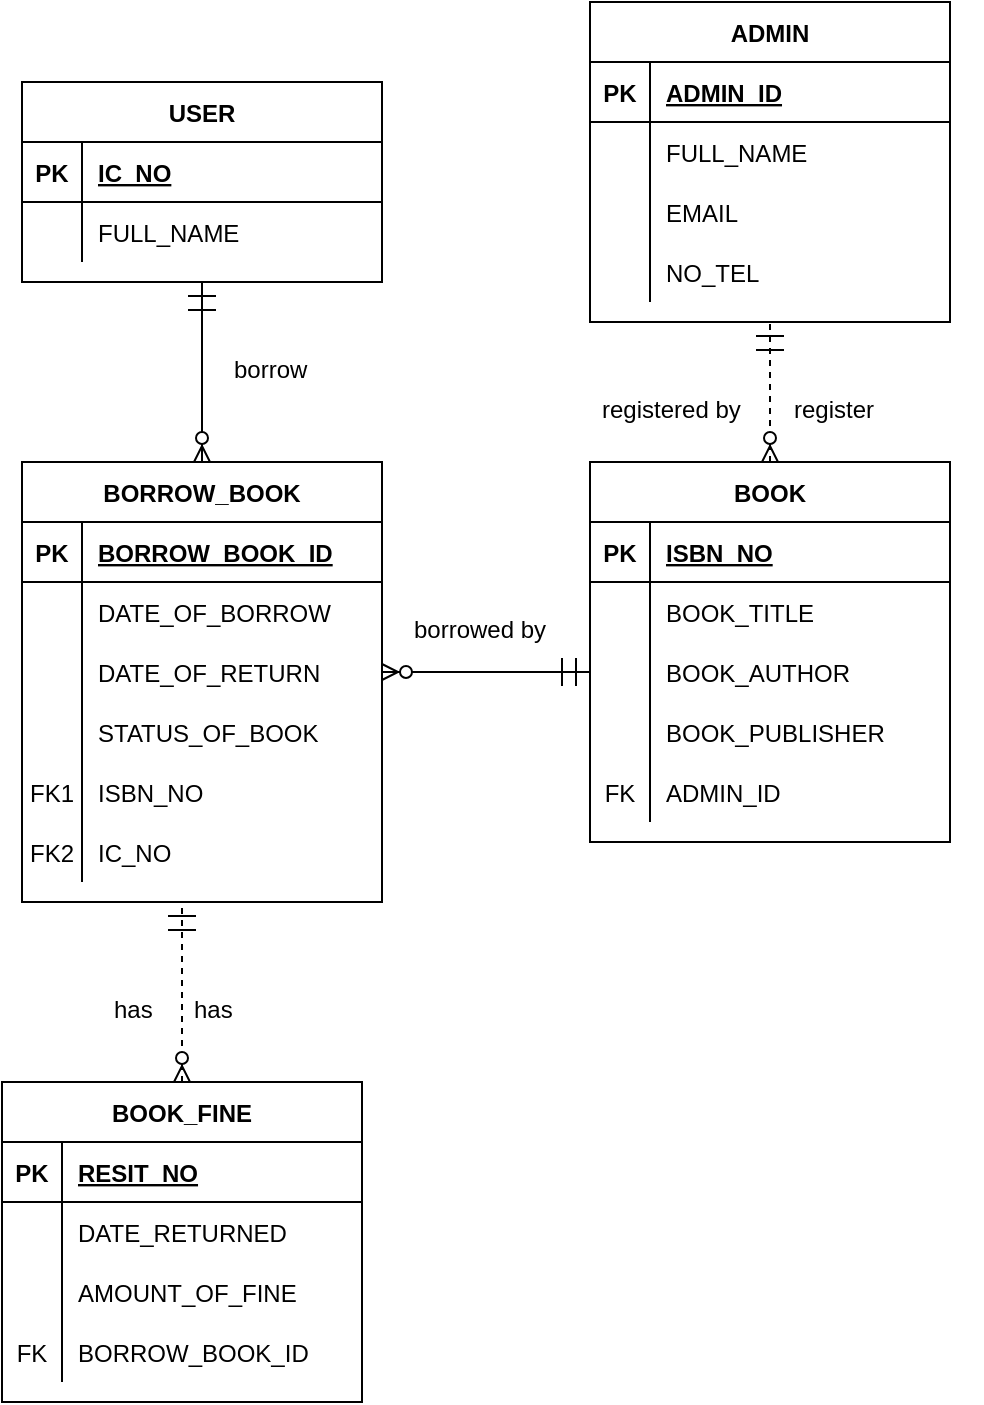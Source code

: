 <mxfile version="14.5.3" type="github">
  <diagram id="C5RBs43oDa-KdzZeNtuy" name="Page-1">
    <mxGraphModel dx="782" dy="437" grid="1" gridSize="10" guides="1" tooltips="1" connect="1" arrows="1" fold="1" page="1" pageScale="1" pageWidth="827" pageHeight="1169" math="0" shadow="0">
      <root>
        <mxCell id="WIyWlLk6GJQsqaUBKTNV-0" />
        <mxCell id="WIyWlLk6GJQsqaUBKTNV-1" parent="WIyWlLk6GJQsqaUBKTNV-0" />
        <mxCell id="B-8rYxw4rnspxTBN8n_3-0" value="USER" style="shape=table;startSize=30;container=1;collapsible=1;childLayout=tableLayout;fixedRows=1;rowLines=0;fontStyle=1;align=center;resizeLast=1;" vertex="1" parent="WIyWlLk6GJQsqaUBKTNV-1">
          <mxGeometry x="130" y="90" width="180" height="100" as="geometry" />
        </mxCell>
        <mxCell id="B-8rYxw4rnspxTBN8n_3-1" value="" style="shape=partialRectangle;collapsible=0;dropTarget=0;pointerEvents=0;fillColor=none;top=0;left=0;bottom=1;right=0;points=[[0,0.5],[1,0.5]];portConstraint=eastwest;" vertex="1" parent="B-8rYxw4rnspxTBN8n_3-0">
          <mxGeometry y="30" width="180" height="30" as="geometry" />
        </mxCell>
        <mxCell id="B-8rYxw4rnspxTBN8n_3-2" value="PK" style="shape=partialRectangle;connectable=0;fillColor=none;top=0;left=0;bottom=0;right=0;fontStyle=1;overflow=hidden;" vertex="1" parent="B-8rYxw4rnspxTBN8n_3-1">
          <mxGeometry width="30" height="30" as="geometry" />
        </mxCell>
        <mxCell id="B-8rYxw4rnspxTBN8n_3-3" value="IC_NO" style="shape=partialRectangle;connectable=0;fillColor=none;top=0;left=0;bottom=0;right=0;align=left;spacingLeft=6;fontStyle=5;overflow=hidden;" vertex="1" parent="B-8rYxw4rnspxTBN8n_3-1">
          <mxGeometry x="30" width="150" height="30" as="geometry" />
        </mxCell>
        <mxCell id="B-8rYxw4rnspxTBN8n_3-4" value="" style="shape=partialRectangle;collapsible=0;dropTarget=0;pointerEvents=0;fillColor=none;top=0;left=0;bottom=0;right=0;points=[[0,0.5],[1,0.5]];portConstraint=eastwest;" vertex="1" parent="B-8rYxw4rnspxTBN8n_3-0">
          <mxGeometry y="60" width="180" height="30" as="geometry" />
        </mxCell>
        <mxCell id="B-8rYxw4rnspxTBN8n_3-5" value="" style="shape=partialRectangle;connectable=0;fillColor=none;top=0;left=0;bottom=0;right=0;editable=1;overflow=hidden;" vertex="1" parent="B-8rYxw4rnspxTBN8n_3-4">
          <mxGeometry width="30" height="30" as="geometry" />
        </mxCell>
        <mxCell id="B-8rYxw4rnspxTBN8n_3-6" value="FULL_NAME" style="shape=partialRectangle;connectable=0;fillColor=none;top=0;left=0;bottom=0;right=0;align=left;spacingLeft=6;overflow=hidden;" vertex="1" parent="B-8rYxw4rnspxTBN8n_3-4">
          <mxGeometry x="30" width="150" height="30" as="geometry" />
        </mxCell>
        <mxCell id="B-8rYxw4rnspxTBN8n_3-13" value="ADMIN" style="shape=table;startSize=30;container=1;collapsible=1;childLayout=tableLayout;fixedRows=1;rowLines=0;fontStyle=1;align=center;resizeLast=1;" vertex="1" parent="WIyWlLk6GJQsqaUBKTNV-1">
          <mxGeometry x="414" y="50" width="180" height="160" as="geometry" />
        </mxCell>
        <mxCell id="B-8rYxw4rnspxTBN8n_3-14" value="" style="shape=partialRectangle;collapsible=0;dropTarget=0;pointerEvents=0;fillColor=none;top=0;left=0;bottom=1;right=0;points=[[0,0.5],[1,0.5]];portConstraint=eastwest;" vertex="1" parent="B-8rYxw4rnspxTBN8n_3-13">
          <mxGeometry y="30" width="180" height="30" as="geometry" />
        </mxCell>
        <mxCell id="B-8rYxw4rnspxTBN8n_3-15" value="PK" style="shape=partialRectangle;connectable=0;fillColor=none;top=0;left=0;bottom=0;right=0;fontStyle=1;overflow=hidden;" vertex="1" parent="B-8rYxw4rnspxTBN8n_3-14">
          <mxGeometry width="30" height="30" as="geometry" />
        </mxCell>
        <mxCell id="B-8rYxw4rnspxTBN8n_3-16" value="ADMIN_ID" style="shape=partialRectangle;connectable=0;fillColor=none;top=0;left=0;bottom=0;right=0;align=left;spacingLeft=6;fontStyle=5;overflow=hidden;" vertex="1" parent="B-8rYxw4rnspxTBN8n_3-14">
          <mxGeometry x="30" width="150" height="30" as="geometry" />
        </mxCell>
        <mxCell id="B-8rYxw4rnspxTBN8n_3-17" value="" style="shape=partialRectangle;collapsible=0;dropTarget=0;pointerEvents=0;fillColor=none;top=0;left=0;bottom=0;right=0;points=[[0,0.5],[1,0.5]];portConstraint=eastwest;" vertex="1" parent="B-8rYxw4rnspxTBN8n_3-13">
          <mxGeometry y="60" width="180" height="30" as="geometry" />
        </mxCell>
        <mxCell id="B-8rYxw4rnspxTBN8n_3-18" value="" style="shape=partialRectangle;connectable=0;fillColor=none;top=0;left=0;bottom=0;right=0;editable=1;overflow=hidden;" vertex="1" parent="B-8rYxw4rnspxTBN8n_3-17">
          <mxGeometry width="30" height="30" as="geometry" />
        </mxCell>
        <mxCell id="B-8rYxw4rnspxTBN8n_3-19" value="FULL_NAME" style="shape=partialRectangle;connectable=0;fillColor=none;top=0;left=0;bottom=0;right=0;align=left;spacingLeft=6;overflow=hidden;" vertex="1" parent="B-8rYxw4rnspxTBN8n_3-17">
          <mxGeometry x="30" width="150" height="30" as="geometry" />
        </mxCell>
        <mxCell id="B-8rYxw4rnspxTBN8n_3-20" value="" style="shape=partialRectangle;collapsible=0;dropTarget=0;pointerEvents=0;fillColor=none;top=0;left=0;bottom=0;right=0;points=[[0,0.5],[1,0.5]];portConstraint=eastwest;" vertex="1" parent="B-8rYxw4rnspxTBN8n_3-13">
          <mxGeometry y="90" width="180" height="30" as="geometry" />
        </mxCell>
        <mxCell id="B-8rYxw4rnspxTBN8n_3-21" value="" style="shape=partialRectangle;connectable=0;fillColor=none;top=0;left=0;bottom=0;right=0;editable=1;overflow=hidden;" vertex="1" parent="B-8rYxw4rnspxTBN8n_3-20">
          <mxGeometry width="30" height="30" as="geometry" />
        </mxCell>
        <mxCell id="B-8rYxw4rnspxTBN8n_3-22" value="EMAIL" style="shape=partialRectangle;connectable=0;fillColor=none;top=0;left=0;bottom=0;right=0;align=left;spacingLeft=6;overflow=hidden;" vertex="1" parent="B-8rYxw4rnspxTBN8n_3-20">
          <mxGeometry x="30" width="150" height="30" as="geometry" />
        </mxCell>
        <mxCell id="B-8rYxw4rnspxTBN8n_3-23" value="" style="shape=partialRectangle;collapsible=0;dropTarget=0;pointerEvents=0;fillColor=none;top=0;left=0;bottom=0;right=0;points=[[0,0.5],[1,0.5]];portConstraint=eastwest;" vertex="1" parent="B-8rYxw4rnspxTBN8n_3-13">
          <mxGeometry y="120" width="180" height="30" as="geometry" />
        </mxCell>
        <mxCell id="B-8rYxw4rnspxTBN8n_3-24" value="" style="shape=partialRectangle;connectable=0;fillColor=none;top=0;left=0;bottom=0;right=0;editable=1;overflow=hidden;" vertex="1" parent="B-8rYxw4rnspxTBN8n_3-23">
          <mxGeometry width="30" height="30" as="geometry" />
        </mxCell>
        <mxCell id="B-8rYxw4rnspxTBN8n_3-25" value="NO_TEL" style="shape=partialRectangle;connectable=0;fillColor=none;top=0;left=0;bottom=0;right=0;align=left;spacingLeft=6;overflow=hidden;" vertex="1" parent="B-8rYxw4rnspxTBN8n_3-23">
          <mxGeometry x="30" width="150" height="30" as="geometry" />
        </mxCell>
        <mxCell id="B-8rYxw4rnspxTBN8n_3-26" value="BORROW_BOOK" style="shape=table;startSize=30;container=1;collapsible=1;childLayout=tableLayout;fixedRows=1;rowLines=0;fontStyle=1;align=center;resizeLast=1;" vertex="1" parent="WIyWlLk6GJQsqaUBKTNV-1">
          <mxGeometry x="130" y="280" width="180" height="220" as="geometry" />
        </mxCell>
        <mxCell id="B-8rYxw4rnspxTBN8n_3-27" value="" style="shape=partialRectangle;collapsible=0;dropTarget=0;pointerEvents=0;fillColor=none;top=0;left=0;bottom=1;right=0;points=[[0,0.5],[1,0.5]];portConstraint=eastwest;" vertex="1" parent="B-8rYxw4rnspxTBN8n_3-26">
          <mxGeometry y="30" width="180" height="30" as="geometry" />
        </mxCell>
        <mxCell id="B-8rYxw4rnspxTBN8n_3-28" value="PK" style="shape=partialRectangle;connectable=0;fillColor=none;top=0;left=0;bottom=0;right=0;fontStyle=1;overflow=hidden;" vertex="1" parent="B-8rYxw4rnspxTBN8n_3-27">
          <mxGeometry width="30" height="30" as="geometry" />
        </mxCell>
        <mxCell id="B-8rYxw4rnspxTBN8n_3-29" value="BORROW_BOOK_ID" style="shape=partialRectangle;connectable=0;fillColor=none;top=0;left=0;bottom=0;right=0;align=left;spacingLeft=6;fontStyle=5;overflow=hidden;" vertex="1" parent="B-8rYxw4rnspxTBN8n_3-27">
          <mxGeometry x="30" width="150" height="30" as="geometry" />
        </mxCell>
        <mxCell id="B-8rYxw4rnspxTBN8n_3-30" value="" style="shape=partialRectangle;collapsible=0;dropTarget=0;pointerEvents=0;fillColor=none;top=0;left=0;bottom=0;right=0;points=[[0,0.5],[1,0.5]];portConstraint=eastwest;" vertex="1" parent="B-8rYxw4rnspxTBN8n_3-26">
          <mxGeometry y="60" width="180" height="30" as="geometry" />
        </mxCell>
        <mxCell id="B-8rYxw4rnspxTBN8n_3-31" value="" style="shape=partialRectangle;connectable=0;fillColor=none;top=0;left=0;bottom=0;right=0;editable=1;overflow=hidden;" vertex="1" parent="B-8rYxw4rnspxTBN8n_3-30">
          <mxGeometry width="30" height="30" as="geometry" />
        </mxCell>
        <mxCell id="B-8rYxw4rnspxTBN8n_3-32" value="DATE_OF_BORROW" style="shape=partialRectangle;connectable=0;fillColor=none;top=0;left=0;bottom=0;right=0;align=left;spacingLeft=6;overflow=hidden;" vertex="1" parent="B-8rYxw4rnspxTBN8n_3-30">
          <mxGeometry x="30" width="150" height="30" as="geometry" />
        </mxCell>
        <mxCell id="B-8rYxw4rnspxTBN8n_3-33" value="" style="shape=partialRectangle;collapsible=0;dropTarget=0;pointerEvents=0;fillColor=none;top=0;left=0;bottom=0;right=0;points=[[0,0.5],[1,0.5]];portConstraint=eastwest;" vertex="1" parent="B-8rYxw4rnspxTBN8n_3-26">
          <mxGeometry y="90" width="180" height="30" as="geometry" />
        </mxCell>
        <mxCell id="B-8rYxw4rnspxTBN8n_3-34" value="" style="shape=partialRectangle;connectable=0;fillColor=none;top=0;left=0;bottom=0;right=0;editable=1;overflow=hidden;" vertex="1" parent="B-8rYxw4rnspxTBN8n_3-33">
          <mxGeometry width="30" height="30" as="geometry" />
        </mxCell>
        <mxCell id="B-8rYxw4rnspxTBN8n_3-35" value="DATE_OF_RETURN" style="shape=partialRectangle;connectable=0;fillColor=none;top=0;left=0;bottom=0;right=0;align=left;spacingLeft=6;overflow=hidden;" vertex="1" parent="B-8rYxw4rnspxTBN8n_3-33">
          <mxGeometry x="30" width="150" height="30" as="geometry" />
        </mxCell>
        <mxCell id="B-8rYxw4rnspxTBN8n_3-36" value="" style="shape=partialRectangle;collapsible=0;dropTarget=0;pointerEvents=0;fillColor=none;top=0;left=0;bottom=0;right=0;points=[[0,0.5],[1,0.5]];portConstraint=eastwest;" vertex="1" parent="B-8rYxw4rnspxTBN8n_3-26">
          <mxGeometry y="120" width="180" height="30" as="geometry" />
        </mxCell>
        <mxCell id="B-8rYxw4rnspxTBN8n_3-37" value="" style="shape=partialRectangle;connectable=0;fillColor=none;top=0;left=0;bottom=0;right=0;editable=1;overflow=hidden;" vertex="1" parent="B-8rYxw4rnspxTBN8n_3-36">
          <mxGeometry width="30" height="30" as="geometry" />
        </mxCell>
        <mxCell id="B-8rYxw4rnspxTBN8n_3-38" value="STATUS_OF_BOOK" style="shape=partialRectangle;connectable=0;fillColor=none;top=0;left=0;bottom=0;right=0;align=left;spacingLeft=6;overflow=hidden;" vertex="1" parent="B-8rYxw4rnspxTBN8n_3-36">
          <mxGeometry x="30" width="150" height="30" as="geometry" />
        </mxCell>
        <mxCell id="B-8rYxw4rnspxTBN8n_3-42" value="" style="shape=partialRectangle;collapsible=0;dropTarget=0;pointerEvents=0;fillColor=none;top=0;left=0;bottom=0;right=0;points=[[0,0.5],[1,0.5]];portConstraint=eastwest;" vertex="1" parent="B-8rYxw4rnspxTBN8n_3-26">
          <mxGeometry y="150" width="180" height="30" as="geometry" />
        </mxCell>
        <mxCell id="B-8rYxw4rnspxTBN8n_3-43" value="FK1" style="shape=partialRectangle;connectable=0;fillColor=none;top=0;left=0;bottom=0;right=0;fontStyle=0;overflow=hidden;" vertex="1" parent="B-8rYxw4rnspxTBN8n_3-42">
          <mxGeometry width="30" height="30" as="geometry" />
        </mxCell>
        <mxCell id="B-8rYxw4rnspxTBN8n_3-44" value="ISBN_NO" style="shape=partialRectangle;connectable=0;fillColor=none;top=0;left=0;bottom=0;right=0;align=left;spacingLeft=6;fontStyle=0;overflow=hidden;" vertex="1" parent="B-8rYxw4rnspxTBN8n_3-42">
          <mxGeometry x="30" width="150" height="30" as="geometry" />
        </mxCell>
        <mxCell id="B-8rYxw4rnspxTBN8n_3-45" value="" style="shape=partialRectangle;collapsible=0;dropTarget=0;pointerEvents=0;fillColor=none;top=0;left=0;bottom=0;right=0;points=[[0,0.5],[1,0.5]];portConstraint=eastwest;" vertex="1" parent="B-8rYxw4rnspxTBN8n_3-26">
          <mxGeometry y="180" width="180" height="30" as="geometry" />
        </mxCell>
        <mxCell id="B-8rYxw4rnspxTBN8n_3-46" value="FK2" style="shape=partialRectangle;connectable=0;fillColor=none;top=0;left=0;bottom=0;right=0;fontStyle=0;overflow=hidden;" vertex="1" parent="B-8rYxw4rnspxTBN8n_3-45">
          <mxGeometry width="30" height="30" as="geometry" />
        </mxCell>
        <mxCell id="B-8rYxw4rnspxTBN8n_3-47" value="IC_NO" style="shape=partialRectangle;connectable=0;fillColor=none;top=0;left=0;bottom=0;right=0;align=left;spacingLeft=6;fontStyle=0;overflow=hidden;" vertex="1" parent="B-8rYxw4rnspxTBN8n_3-45">
          <mxGeometry x="30" width="150" height="30" as="geometry" />
        </mxCell>
        <mxCell id="B-8rYxw4rnspxTBN8n_3-48" value="BOOK" style="shape=table;startSize=30;container=1;collapsible=1;childLayout=tableLayout;fixedRows=1;rowLines=0;fontStyle=1;align=center;resizeLast=1;" vertex="1" parent="WIyWlLk6GJQsqaUBKTNV-1">
          <mxGeometry x="414" y="280" width="180" height="190" as="geometry" />
        </mxCell>
        <mxCell id="B-8rYxw4rnspxTBN8n_3-49" value="" style="shape=partialRectangle;collapsible=0;dropTarget=0;pointerEvents=0;fillColor=none;top=0;left=0;bottom=1;right=0;points=[[0,0.5],[1,0.5]];portConstraint=eastwest;" vertex="1" parent="B-8rYxw4rnspxTBN8n_3-48">
          <mxGeometry y="30" width="180" height="30" as="geometry" />
        </mxCell>
        <mxCell id="B-8rYxw4rnspxTBN8n_3-50" value="PK" style="shape=partialRectangle;connectable=0;fillColor=none;top=0;left=0;bottom=0;right=0;fontStyle=1;overflow=hidden;" vertex="1" parent="B-8rYxw4rnspxTBN8n_3-49">
          <mxGeometry width="30" height="30" as="geometry" />
        </mxCell>
        <mxCell id="B-8rYxw4rnspxTBN8n_3-51" value="ISBN_NO" style="shape=partialRectangle;connectable=0;fillColor=none;top=0;left=0;bottom=0;right=0;align=left;spacingLeft=6;fontStyle=5;overflow=hidden;" vertex="1" parent="B-8rYxw4rnspxTBN8n_3-49">
          <mxGeometry x="30" width="150" height="30" as="geometry" />
        </mxCell>
        <mxCell id="B-8rYxw4rnspxTBN8n_3-52" value="" style="shape=partialRectangle;collapsible=0;dropTarget=0;pointerEvents=0;fillColor=none;top=0;left=0;bottom=0;right=0;points=[[0,0.5],[1,0.5]];portConstraint=eastwest;" vertex="1" parent="B-8rYxw4rnspxTBN8n_3-48">
          <mxGeometry y="60" width="180" height="30" as="geometry" />
        </mxCell>
        <mxCell id="B-8rYxw4rnspxTBN8n_3-53" value="" style="shape=partialRectangle;connectable=0;fillColor=none;top=0;left=0;bottom=0;right=0;editable=1;overflow=hidden;" vertex="1" parent="B-8rYxw4rnspxTBN8n_3-52">
          <mxGeometry width="30" height="30" as="geometry" />
        </mxCell>
        <mxCell id="B-8rYxw4rnspxTBN8n_3-54" value="BOOK_TITLE" style="shape=partialRectangle;connectable=0;fillColor=none;top=0;left=0;bottom=0;right=0;align=left;spacingLeft=6;overflow=hidden;" vertex="1" parent="B-8rYxw4rnspxTBN8n_3-52">
          <mxGeometry x="30" width="150" height="30" as="geometry" />
        </mxCell>
        <mxCell id="B-8rYxw4rnspxTBN8n_3-55" value="" style="shape=partialRectangle;collapsible=0;dropTarget=0;pointerEvents=0;fillColor=none;top=0;left=0;bottom=0;right=0;points=[[0,0.5],[1,0.5]];portConstraint=eastwest;" vertex="1" parent="B-8rYxw4rnspxTBN8n_3-48">
          <mxGeometry y="90" width="180" height="30" as="geometry" />
        </mxCell>
        <mxCell id="B-8rYxw4rnspxTBN8n_3-56" value="" style="shape=partialRectangle;connectable=0;fillColor=none;top=0;left=0;bottom=0;right=0;editable=1;overflow=hidden;" vertex="1" parent="B-8rYxw4rnspxTBN8n_3-55">
          <mxGeometry width="30" height="30" as="geometry" />
        </mxCell>
        <mxCell id="B-8rYxw4rnspxTBN8n_3-57" value="BOOK_AUTHOR" style="shape=partialRectangle;connectable=0;fillColor=none;top=0;left=0;bottom=0;right=0;align=left;spacingLeft=6;overflow=hidden;" vertex="1" parent="B-8rYxw4rnspxTBN8n_3-55">
          <mxGeometry x="30" width="150" height="30" as="geometry" />
        </mxCell>
        <mxCell id="B-8rYxw4rnspxTBN8n_3-58" value="" style="shape=partialRectangle;collapsible=0;dropTarget=0;pointerEvents=0;fillColor=none;top=0;left=0;bottom=0;right=0;points=[[0,0.5],[1,0.5]];portConstraint=eastwest;" vertex="1" parent="B-8rYxw4rnspxTBN8n_3-48">
          <mxGeometry y="120" width="180" height="30" as="geometry" />
        </mxCell>
        <mxCell id="B-8rYxw4rnspxTBN8n_3-59" value="" style="shape=partialRectangle;connectable=0;fillColor=none;top=0;left=0;bottom=0;right=0;editable=1;overflow=hidden;" vertex="1" parent="B-8rYxw4rnspxTBN8n_3-58">
          <mxGeometry width="30" height="30" as="geometry" />
        </mxCell>
        <mxCell id="B-8rYxw4rnspxTBN8n_3-60" value="BOOK_PUBLISHER" style="shape=partialRectangle;connectable=0;fillColor=none;top=0;left=0;bottom=0;right=0;align=left;spacingLeft=6;overflow=hidden;" vertex="1" parent="B-8rYxw4rnspxTBN8n_3-58">
          <mxGeometry x="30" width="150" height="30" as="geometry" />
        </mxCell>
        <mxCell id="B-8rYxw4rnspxTBN8n_3-61" value="" style="shape=partialRectangle;collapsible=0;dropTarget=0;pointerEvents=0;fillColor=none;top=0;left=0;bottom=0;right=0;points=[[0,0.5],[1,0.5]];portConstraint=eastwest;" vertex="1" parent="B-8rYxw4rnspxTBN8n_3-48">
          <mxGeometry y="150" width="180" height="30" as="geometry" />
        </mxCell>
        <mxCell id="B-8rYxw4rnspxTBN8n_3-62" value="FK" style="shape=partialRectangle;connectable=0;fillColor=none;top=0;left=0;bottom=0;right=0;fontStyle=0;overflow=hidden;" vertex="1" parent="B-8rYxw4rnspxTBN8n_3-61">
          <mxGeometry width="30" height="30" as="geometry" />
        </mxCell>
        <mxCell id="B-8rYxw4rnspxTBN8n_3-63" value="ADMIN_ID" style="shape=partialRectangle;connectable=0;fillColor=none;top=0;left=0;bottom=0;right=0;align=left;spacingLeft=6;fontStyle=0;overflow=hidden;" vertex="1" parent="B-8rYxw4rnspxTBN8n_3-61">
          <mxGeometry x="30" width="150" height="30" as="geometry" />
        </mxCell>
        <mxCell id="B-8rYxw4rnspxTBN8n_3-64" value="BOOK_FINE" style="shape=table;startSize=30;container=1;collapsible=1;childLayout=tableLayout;fixedRows=1;rowLines=0;fontStyle=1;align=center;resizeLast=1;" vertex="1" parent="WIyWlLk6GJQsqaUBKTNV-1">
          <mxGeometry x="120" y="590" width="180" height="160" as="geometry" />
        </mxCell>
        <mxCell id="B-8rYxw4rnspxTBN8n_3-65" value="" style="shape=partialRectangle;collapsible=0;dropTarget=0;pointerEvents=0;fillColor=none;top=0;left=0;bottom=1;right=0;points=[[0,0.5],[1,0.5]];portConstraint=eastwest;" vertex="1" parent="B-8rYxw4rnspxTBN8n_3-64">
          <mxGeometry y="30" width="180" height="30" as="geometry" />
        </mxCell>
        <mxCell id="B-8rYxw4rnspxTBN8n_3-66" value="PK" style="shape=partialRectangle;connectable=0;fillColor=none;top=0;left=0;bottom=0;right=0;fontStyle=1;overflow=hidden;" vertex="1" parent="B-8rYxw4rnspxTBN8n_3-65">
          <mxGeometry width="30" height="30" as="geometry" />
        </mxCell>
        <mxCell id="B-8rYxw4rnspxTBN8n_3-67" value="RESIT_NO" style="shape=partialRectangle;connectable=0;fillColor=none;top=0;left=0;bottom=0;right=0;align=left;spacingLeft=6;fontStyle=5;overflow=hidden;" vertex="1" parent="B-8rYxw4rnspxTBN8n_3-65">
          <mxGeometry x="30" width="150" height="30" as="geometry" />
        </mxCell>
        <mxCell id="B-8rYxw4rnspxTBN8n_3-68" value="" style="shape=partialRectangle;collapsible=0;dropTarget=0;pointerEvents=0;fillColor=none;top=0;left=0;bottom=0;right=0;points=[[0,0.5],[1,0.5]];portConstraint=eastwest;" vertex="1" parent="B-8rYxw4rnspxTBN8n_3-64">
          <mxGeometry y="60" width="180" height="30" as="geometry" />
        </mxCell>
        <mxCell id="B-8rYxw4rnspxTBN8n_3-69" value="" style="shape=partialRectangle;connectable=0;fillColor=none;top=0;left=0;bottom=0;right=0;editable=1;overflow=hidden;" vertex="1" parent="B-8rYxw4rnspxTBN8n_3-68">
          <mxGeometry width="30" height="30" as="geometry" />
        </mxCell>
        <mxCell id="B-8rYxw4rnspxTBN8n_3-70" value="DATE_RETURNED" style="shape=partialRectangle;connectable=0;fillColor=none;top=0;left=0;bottom=0;right=0;align=left;spacingLeft=6;overflow=hidden;" vertex="1" parent="B-8rYxw4rnspxTBN8n_3-68">
          <mxGeometry x="30" width="150" height="30" as="geometry" />
        </mxCell>
        <mxCell id="B-8rYxw4rnspxTBN8n_3-71" value="" style="shape=partialRectangle;collapsible=0;dropTarget=0;pointerEvents=0;fillColor=none;top=0;left=0;bottom=0;right=0;points=[[0,0.5],[1,0.5]];portConstraint=eastwest;" vertex="1" parent="B-8rYxw4rnspxTBN8n_3-64">
          <mxGeometry y="90" width="180" height="30" as="geometry" />
        </mxCell>
        <mxCell id="B-8rYxw4rnspxTBN8n_3-72" value="" style="shape=partialRectangle;connectable=0;fillColor=none;top=0;left=0;bottom=0;right=0;editable=1;overflow=hidden;" vertex="1" parent="B-8rYxw4rnspxTBN8n_3-71">
          <mxGeometry width="30" height="30" as="geometry" />
        </mxCell>
        <mxCell id="B-8rYxw4rnspxTBN8n_3-73" value="AMOUNT_OF_FINE" style="shape=partialRectangle;connectable=0;fillColor=none;top=0;left=0;bottom=0;right=0;align=left;spacingLeft=6;overflow=hidden;" vertex="1" parent="B-8rYxw4rnspxTBN8n_3-71">
          <mxGeometry x="30" width="150" height="30" as="geometry" />
        </mxCell>
        <mxCell id="B-8rYxw4rnspxTBN8n_3-81" value="" style="shape=partialRectangle;collapsible=0;dropTarget=0;pointerEvents=0;fillColor=none;top=0;left=0;bottom=0;right=0;points=[[0,0.5],[1,0.5]];portConstraint=eastwest;" vertex="1" parent="B-8rYxw4rnspxTBN8n_3-64">
          <mxGeometry y="120" width="180" height="30" as="geometry" />
        </mxCell>
        <mxCell id="B-8rYxw4rnspxTBN8n_3-82" value="FK" style="shape=partialRectangle;connectable=0;fillColor=none;top=0;left=0;bottom=0;right=0;fontStyle=0;overflow=hidden;" vertex="1" parent="B-8rYxw4rnspxTBN8n_3-81">
          <mxGeometry width="30" height="30" as="geometry" />
        </mxCell>
        <mxCell id="B-8rYxw4rnspxTBN8n_3-83" value="BORROW_BOOK_ID" style="shape=partialRectangle;connectable=0;fillColor=none;top=0;left=0;bottom=0;right=0;align=left;spacingLeft=6;fontStyle=0;overflow=hidden;" vertex="1" parent="B-8rYxw4rnspxTBN8n_3-81">
          <mxGeometry x="30" width="150" height="30" as="geometry" />
        </mxCell>
        <mxCell id="B-8rYxw4rnspxTBN8n_3-85" value="" style="endArrow=ERmandOne;endFill=0;endSize=12;html=1;startArrow=ERzeroToMany;startFill=1;entryX=0.5;entryY=1;entryDx=0;entryDy=0;exitX=0.5;exitY=0;exitDx=0;exitDy=0;dashed=1;" edge="1" parent="WIyWlLk6GJQsqaUBKTNV-1" source="B-8rYxw4rnspxTBN8n_3-48" target="B-8rYxw4rnspxTBN8n_3-13">
          <mxGeometry width="160" relative="1" as="geometry">
            <mxPoint x="400" y="280" as="sourcePoint" />
            <mxPoint x="560" y="280" as="targetPoint" />
          </mxGeometry>
        </mxCell>
        <mxCell id="B-8rYxw4rnspxTBN8n_3-86" value="" style="endArrow=ERmandOne;endFill=0;endSize=12;html=1;startArrow=ERzeroToMany;startFill=1;exitX=0.5;exitY=0;exitDx=0;exitDy=0;dashed=1;" edge="1" parent="WIyWlLk6GJQsqaUBKTNV-1">
          <mxGeometry width="160" relative="1" as="geometry">
            <mxPoint x="210" y="590" as="sourcePoint" />
            <mxPoint x="210" y="500" as="targetPoint" />
          </mxGeometry>
        </mxCell>
        <mxCell id="B-8rYxw4rnspxTBN8n_3-87" value="" style="endArrow=ERmandOne;endFill=0;endSize=12;html=1;startArrow=ERzeroToMany;startFill=1;entryX=0;entryY=0.5;entryDx=0;entryDy=0;exitX=1;exitY=0.5;exitDx=0;exitDy=0;" edge="1" parent="WIyWlLk6GJQsqaUBKTNV-1" source="B-8rYxw4rnspxTBN8n_3-33" target="B-8rYxw4rnspxTBN8n_3-55">
          <mxGeometry width="160" relative="1" as="geometry">
            <mxPoint x="350" y="410" as="sourcePoint" />
            <mxPoint x="350" y="310" as="targetPoint" />
          </mxGeometry>
        </mxCell>
        <mxCell id="B-8rYxw4rnspxTBN8n_3-88" value="" style="endArrow=ERmandOne;endFill=0;endSize=12;html=1;startArrow=ERzeroToMany;startFill=1;entryX=0.5;entryY=1;entryDx=0;entryDy=0;exitX=0.5;exitY=0;exitDx=0;exitDy=0;" edge="1" parent="WIyWlLk6GJQsqaUBKTNV-1" source="B-8rYxw4rnspxTBN8n_3-26" target="B-8rYxw4rnspxTBN8n_3-0">
          <mxGeometry width="160" relative="1" as="geometry">
            <mxPoint x="168" y="240" as="sourcePoint" />
            <mxPoint x="272" y="240" as="targetPoint" />
          </mxGeometry>
        </mxCell>
        <mxCell id="B-8rYxw4rnspxTBN8n_3-89" value="register" style="text;strokeColor=none;fillColor=none;align=left;verticalAlign=top;spacingLeft=4;spacingRight=4;overflow=hidden;rotatable=0;points=[[0,0.5],[1,0.5]];portConstraint=eastwest;" vertex="1" parent="WIyWlLk6GJQsqaUBKTNV-1">
          <mxGeometry x="510" y="240" width="100" height="26" as="geometry" />
        </mxCell>
        <mxCell id="B-8rYxw4rnspxTBN8n_3-90" value="registered by" style="text;strokeColor=none;fillColor=none;align=left;verticalAlign=top;spacingLeft=4;spacingRight=4;overflow=hidden;rotatable=0;points=[[0,0.5],[1,0.5]];portConstraint=eastwest;" vertex="1" parent="WIyWlLk6GJQsqaUBKTNV-1">
          <mxGeometry x="414" y="240" width="86" height="26" as="geometry" />
        </mxCell>
        <mxCell id="B-8rYxw4rnspxTBN8n_3-91" value="borrow" style="text;strokeColor=none;fillColor=none;align=left;verticalAlign=top;spacingLeft=4;spacingRight=4;overflow=hidden;rotatable=0;points=[[0,0.5],[1,0.5]];portConstraint=eastwest;" vertex="1" parent="WIyWlLk6GJQsqaUBKTNV-1">
          <mxGeometry x="230" y="220" width="100" height="26" as="geometry" />
        </mxCell>
        <mxCell id="B-8rYxw4rnspxTBN8n_3-92" value="borrowed by" style="text;strokeColor=none;fillColor=none;align=left;verticalAlign=top;spacingLeft=4;spacingRight=4;overflow=hidden;rotatable=0;points=[[0,0.5],[1,0.5]];portConstraint=eastwest;" vertex="1" parent="WIyWlLk6GJQsqaUBKTNV-1">
          <mxGeometry x="320" y="350" width="100" height="26" as="geometry" />
        </mxCell>
        <mxCell id="B-8rYxw4rnspxTBN8n_3-93" value="has" style="text;strokeColor=none;fillColor=none;align=left;verticalAlign=top;spacingLeft=4;spacingRight=4;overflow=hidden;rotatable=0;points=[[0,0.5],[1,0.5]];portConstraint=eastwest;" vertex="1" parent="WIyWlLk6GJQsqaUBKTNV-1">
          <mxGeometry x="210" y="540" width="100" height="26" as="geometry" />
        </mxCell>
        <mxCell id="B-8rYxw4rnspxTBN8n_3-94" value="has" style="text;strokeColor=none;fillColor=none;align=left;verticalAlign=top;spacingLeft=4;spacingRight=4;overflow=hidden;rotatable=0;points=[[0,0.5],[1,0.5]];portConstraint=eastwest;" vertex="1" parent="WIyWlLk6GJQsqaUBKTNV-1">
          <mxGeometry x="170" y="540" width="100" height="26" as="geometry" />
        </mxCell>
      </root>
    </mxGraphModel>
  </diagram>
</mxfile>

